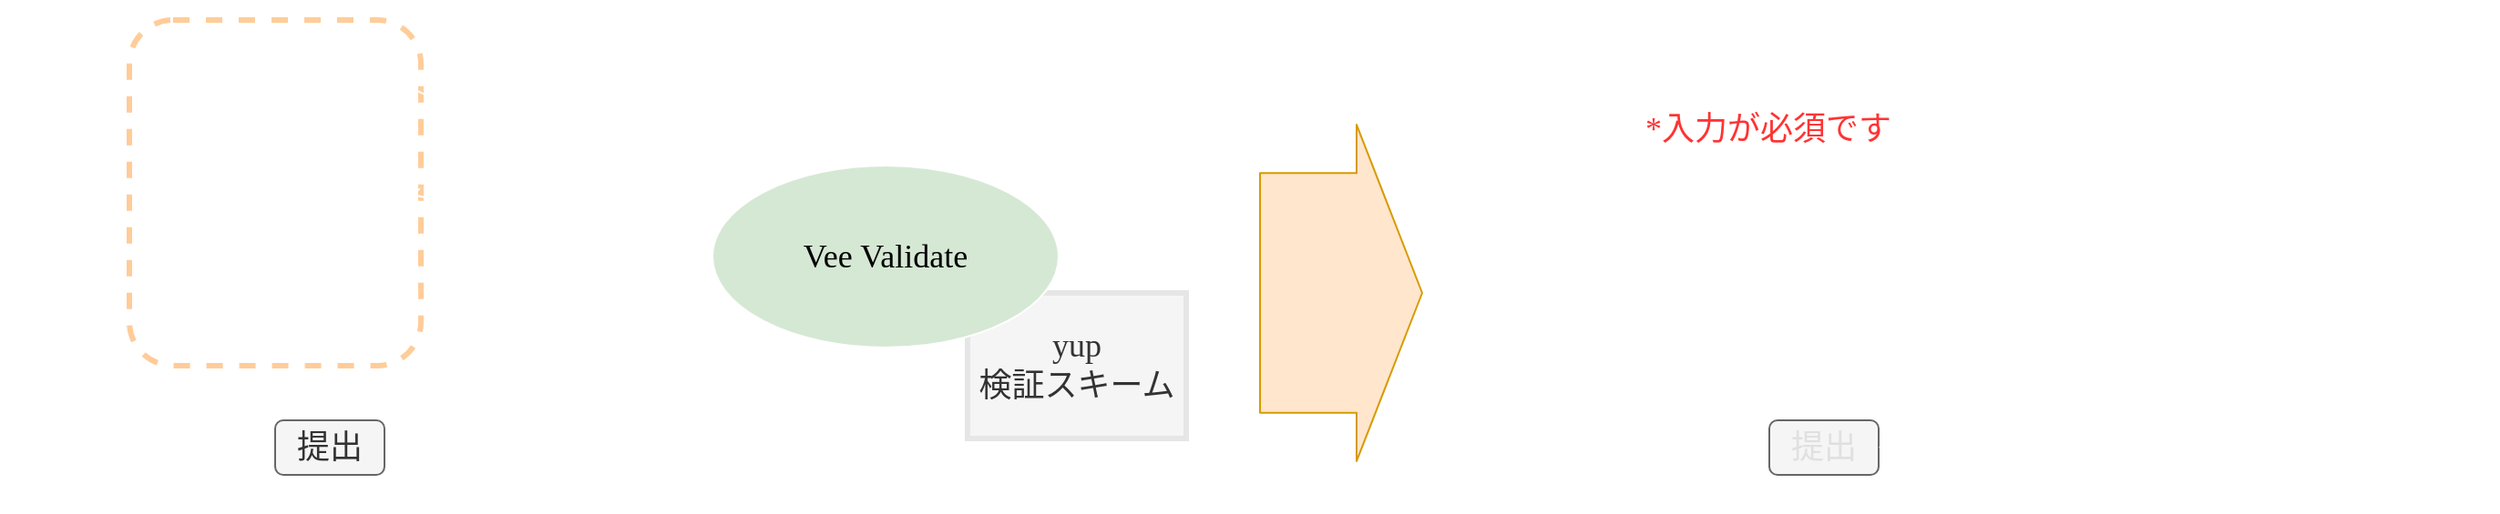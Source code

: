 <mxfile>
    <diagram id="XG1jiC4Kkd6LNDLryj3X" name="ページ1">
        <mxGraphModel dx="1003" dy="514" grid="1" gridSize="10" guides="1" tooltips="1" connect="1" arrows="1" fold="1" page="1" pageScale="1" pageWidth="827" pageHeight="1169" math="0" shadow="0">
            <root>
                <mxCell id="0"/>
                <mxCell id="1" parent="0"/>
                <mxCell id="2" value="" style="rounded=0;whiteSpace=wrap;html=1;fillColor=none;fontColor=#FFFFFF;strokeColor=#FFFFFF;" parent="1" vertex="1">
                    <mxGeometry x="40" y="30" width="240" height="280" as="geometry"/>
                </mxCell>
                <mxCell id="15" value="" style="rounded=1;whiteSpace=wrap;html=1;fontFamily=Noto Sans JP;fontSource=https%3A%2F%2Ffonts.googleapis.com%2Fcss%3Ffamily%3DNoto%2BSans%2BJP;fontSize=18;fillColor=none;dashed=1;strokeColor=#FFCC99;strokeWidth=3;" parent="1" vertex="1">
                    <mxGeometry x="110" y="40" width="160" height="190" as="geometry"/>
                </mxCell>
                <mxCell id="3" value="項目A" style="text;html=1;strokeColor=none;fillColor=none;align=left;verticalAlign=middle;whiteSpace=wrap;rounded=0;fontFamily=Noto Sans JP;fontSource=https%3A%2F%2Ffonts.googleapis.com%2Fcss%3Ffamily%3DNoto%2BSans%2BJP;fontSize=18;fontColor=#FFFFFF;" parent="1" vertex="1">
                    <mxGeometry x="50" y="60" width="60" height="30" as="geometry"/>
                </mxCell>
                <mxCell id="4" value="項目B" style="text;html=1;strokeColor=none;fillColor=none;align=left;verticalAlign=middle;whiteSpace=wrap;rounded=0;fontFamily=Noto Sans JP;fontSource=https%3A%2F%2Ffonts.googleapis.com%2Fcss%3Ffamily%3DNoto%2BSans%2BJP;fontSize=18;fontColor=#FFFFFF;" parent="1" vertex="1">
                    <mxGeometry x="50" y="120" width="60" height="30" as="geometry"/>
                </mxCell>
                <mxCell id="5" value="項目C" style="text;html=1;strokeColor=none;fillColor=none;align=left;verticalAlign=middle;whiteSpace=wrap;rounded=0;fontFamily=Noto Sans JP;fontSource=https%3A%2F%2Ffonts.googleapis.com%2Fcss%3Ffamily%3DNoto%2BSans%2BJP;fontSize=18;fontColor=#FFFFFF;" parent="1" vertex="1">
                    <mxGeometry x="50" y="180" width="60" height="30" as="geometry"/>
                </mxCell>
                <mxCell id="6" value="提出" style="rounded=1;whiteSpace=wrap;html=1;fontFamily=Noto Sans JP;fontSource=https%3A%2F%2Ffonts.googleapis.com%2Fcss%3Ffamily%3DNoto%2BSans%2BJP;fontSize=18;fillColor=#f5f5f5;strokeColor=#666666;fontColor=#333333;" parent="1" vertex="1">
                    <mxGeometry x="190" y="260" width="60" height="30" as="geometry"/>
                </mxCell>
                <mxCell id="7" value="&lt;span style=&quot;color: rgba(0 , 0 , 0 , 0) ; font-family: monospace ; font-size: 0px&quot;&gt;%3CmxGraphModel%3E%3Croot%3E%3CmxCell%20id%3D%220%22%2F%3E%3CmxCell%20id%3D%221%22%20parent%3D%220%22%2F%3E%3CmxCell%20id%3D%222%22%20value%3D%22%E9%A0%85%E7%9B%AEA%22%20style%3D%22text%3Bhtml%3D1%3BstrokeColor%3Dnone%3BfillColor%3Dnone%3Balign%3Dcenter%3BverticalAlign%3Dmiddle%3BwhiteSpace%3Dwrap%3Brounded%3D0%3BfontFamily%3DNoto%20Sans%20JP%3BfontSource%3Dhttps%253A%252F%252Ffonts.googleapis.com%252Fcss%253Ffamily%253DNoto%252BSans%252BJP%3BfontSize%3D18%3B%22%20vertex%3D%221%22%20parent%3D%221%22%3E%3CmxGeometry%20x%3D%2250%22%20y%3D%22100%22%20width%3D%2260%22%20height%3D%2230%22%20as%3D%22geometry%22%2F%3E%3C%2FmxCell%3E%3C%2Froot%3E%3C%2FmxGraphModel%3E&lt;/span&gt;" style="rounded=0;whiteSpace=wrap;html=1;fontFamily=Helvetica;fontSource=https%3A%2F%2Ffonts.googleapis.com%2Fcss%3Ffamily%3DNoto%2BSans%2BJP;fontSize=12;align=center;fillColor=none;fontColor=#FFFFFF;strokeColor=#FFFFFF;" parent="1" vertex="1">
                    <mxGeometry x="120" y="60" width="140" height="30" as="geometry"/>
                </mxCell>
                <mxCell id="8" value="&lt;font style=&quot;font-size: 18px&quot;&gt;yyyy&lt;font style=&quot;font-size: 18px&quot;&gt;yy&lt;/font&gt;&lt;font style=&quot;font-size: 18px&quot;&gt;y&lt;/font&gt;&lt;/font&gt;" style="rounded=0;whiteSpace=wrap;html=1;fontFamily=Helvetica;fontSource=https%3A%2F%2Ffonts.googleapis.com%2Fcss%3Ffamily%3DNoto%2BSans%2BJP;fontSize=12;align=center;fillColor=none;fontColor=#FFFFFF;strokeColor=#FFFFFF;" parent="1" vertex="1">
                    <mxGeometry x="120" y="120" width="140" height="30" as="geometry"/>
                </mxCell>
                <mxCell id="9" value="zzzzzzzz" style="rounded=0;whiteSpace=wrap;html=1;fontFamily=Helvetica;fontSource=https%3A%2F%2Ffonts.googleapis.com%2Fcss%3Ffamily%3DNoto%2BSans%2BJP;fontSize=12;align=center;fillColor=none;fontColor=#FFFFFF;strokeColor=#FFFFFF;" parent="1" vertex="1">
                    <mxGeometry x="120" y="180" width="140" height="30" as="geometry"/>
                </mxCell>
                <mxCell id="11" value="" style="endArrow=classic;html=1;fontFamily=Noto Sans JP;fontSource=https%3A%2F%2Ffonts.googleapis.com%2Fcss%3Ffamily%3DNoto%2BSans%2BJP;fontSize=18;entryX=1;entryY=0.5;entryDx=0;entryDy=0;exitX=0.004;exitY=0.391;exitDx=0;exitDy=0;exitPerimeter=0;strokeColor=#FFFFFF;" parent="1" source="10" target="7" edge="1">
                    <mxGeometry width="50" height="50" relative="1" as="geometry">
                        <mxPoint x="310" y="150" as="sourcePoint"/>
                        <mxPoint x="360" y="100" as="targetPoint"/>
                    </mxGeometry>
                </mxCell>
                <mxCell id="12" value="" style="endArrow=classic;html=1;fontFamily=Noto Sans JP;fontSource=https%3A%2F%2Ffonts.googleapis.com%2Fcss%3Ffamily%3DNoto%2BSans%2BJP;fontSize=18;entryX=1;entryY=0.5;entryDx=0;entryDy=0;exitX=0;exitY=0.5;exitDx=0;exitDy=0;strokeColor=#FFFFFF;" parent="1" source="10" target="8" edge="1">
                    <mxGeometry width="50" height="50" relative="1" as="geometry">
                        <mxPoint x="410" y="170" as="sourcePoint"/>
                        <mxPoint x="270" y="85" as="targetPoint"/>
                    </mxGeometry>
                </mxCell>
                <mxCell id="13" value="" style="endArrow=classic;html=1;fontFamily=Noto Sans JP;fontSource=https%3A%2F%2Ffonts.googleapis.com%2Fcss%3Ffamily%3DNoto%2BSans%2BJP;fontSize=18;entryX=1;entryY=0.5;entryDx=0;entryDy=0;strokeColor=#FFFFFF;" parent="1" source="10" target="9" edge="1">
                    <mxGeometry width="50" height="50" relative="1" as="geometry">
                        <mxPoint x="410" y="190" as="sourcePoint"/>
                        <mxPoint x="270" y="145" as="targetPoint"/>
                    </mxGeometry>
                </mxCell>
                <mxCell id="14" value="①各フィールドの監視" style="text;html=1;strokeColor=none;fillColor=none;align=left;verticalAlign=middle;whiteSpace=wrap;rounded=0;fontFamily=Noto Sans JP;fontSource=https%3A%2F%2Ffonts.googleapis.com%2Fcss%3Ffamily%3DNoto%2BSans%2BJP;fontSize=18;fontColor=#FFFFFF;" parent="1" vertex="1">
                    <mxGeometry x="308" y="60" width="210" height="50" as="geometry"/>
                </mxCell>
                <mxCell id="16" value="" style="endArrow=classic;html=1;fontFamily=Noto Sans JP;fontSource=https%3A%2F%2Ffonts.googleapis.com%2Fcss%3Ffamily%3DNoto%2BSans%2BJP;fontSize=18;entryX=1.011;entryY=0.91;entryDx=0;entryDy=0;entryPerimeter=0;strokeColor=#FFFFFF;" parent="1" source="10" target="15" edge="1">
                    <mxGeometry width="50" height="50" relative="1" as="geometry">
                        <mxPoint x="260" y="220" as="sourcePoint"/>
                        <mxPoint x="310" y="170" as="targetPoint"/>
                    </mxGeometry>
                </mxCell>
                <mxCell id="17" value="②フォーム全体の監視" style="text;html=1;strokeColor=none;fillColor=none;align=left;verticalAlign=middle;whiteSpace=wrap;rounded=0;fontFamily=Noto Sans JP;fontSource=https%3A%2F%2Ffonts.googleapis.com%2Fcss%3Ffamily%3DNoto%2BSans%2BJP;fontSize=18;fontColor=#FFFFFF;" parent="1" vertex="1">
                    <mxGeometry x="308" y="220" width="210" height="50" as="geometry"/>
                </mxCell>
                <mxCell id="18" value="" style="rounded=0;whiteSpace=wrap;html=1;fillColor=none;fontColor=#FFFFFF;strokeColor=#FFFFFF;" parent="1" vertex="1">
                    <mxGeometry x="860" y="30" width="240" height="280" as="geometry"/>
                </mxCell>
                <mxCell id="20" value="項目A" style="text;html=1;strokeColor=none;fillColor=none;align=center;verticalAlign=middle;whiteSpace=wrap;rounded=0;fontFamily=Noto Sans JP;fontSource=https%3A%2F%2Ffonts.googleapis.com%2Fcss%3Ffamily%3DNoto%2BSans%2BJP;fontSize=18;fontColor=#FFFFFF;" parent="1" vertex="1">
                    <mxGeometry x="870" y="60" width="60" height="30" as="geometry"/>
                </mxCell>
                <mxCell id="21" value="項目B" style="text;html=1;strokeColor=none;fillColor=none;align=center;verticalAlign=middle;whiteSpace=wrap;rounded=0;fontFamily=Noto Sans JP;fontSource=https%3A%2F%2Ffonts.googleapis.com%2Fcss%3Ffamily%3DNoto%2BSans%2BJP;fontSize=18;fontColor=#FFFFFF;" parent="1" vertex="1">
                    <mxGeometry x="870" y="120" width="60" height="30" as="geometry"/>
                </mxCell>
                <mxCell id="22" value="項目C" style="text;html=1;strokeColor=none;fillColor=none;align=center;verticalAlign=middle;whiteSpace=wrap;rounded=0;fontFamily=Noto Sans JP;fontSource=https%3A%2F%2Ffonts.googleapis.com%2Fcss%3Ffamily%3DNoto%2BSans%2BJP;fontSize=18;fontColor=#FFFFFF;" parent="1" vertex="1">
                    <mxGeometry x="870" y="180" width="60" height="30" as="geometry"/>
                </mxCell>
                <mxCell id="23" value="提出" style="rounded=1;whiteSpace=wrap;html=1;fontFamily=Noto Sans JP;fontSource=https%3A%2F%2Ffonts.googleapis.com%2Fcss%3Ffamily%3DNoto%2BSans%2BJP;fontSize=18;fillColor=#f5f5f5;strokeColor=#666666;fontColor=#333333;textOpacity=10;" parent="1" vertex="1">
                    <mxGeometry x="1010" y="260" width="60" height="30" as="geometry"/>
                </mxCell>
                <mxCell id="24" value="&lt;span style=&quot;color: rgba(0 , 0 , 0 , 0) ; font-family: monospace ; font-size: 0px&quot;&gt;%3CmxGraphModel%3E%3Croot%3E%3CmxCell%20id%3D%220%22%2F%3E%3CmxCell%20id%3D%221%22%20parent%3D%220%22%2F%3E%3CmxCell%20id%3D%222%22%20value%3D%22%E9%A0%85%E7%9B%AEA%22%20style%3D%22text%3Bhtml%3D1%3BstrokeColor%3Dnone%3BfillColor%3Dnone%3Balign%3Dcenter%3BverticalAlign%3Dmiddle%3BwhiteSpace%3Dwrap%3Brounded%3D0%3BfontFamily%3DNoto%20Sans%20JP%3BfontSource%3Dhttps%253A%252F%252Ffonts.googleapis.com%252Fcss%253Ffamily%253DNoto%252BSans%252BJP%3BfontSize%3D18%3B%22%20vertex%3D%221%22%20parent%3D%221%22%3E%3CmxGeometry%20x%3D%2250%22%20y%3D%22100%22%20width%3D%2260%22%20height%3D%2230%22%20as%3D%22geometry%22%2F%3E%3C%2FmxCell%3E%3C%2Froot%3E%3C%2FmxGraphModel%3E&lt;/span&gt;" style="rounded=0;whiteSpace=wrap;html=1;fontFamily=Helvetica;fontSource=https%3A%2F%2Ffonts.googleapis.com%2Fcss%3Ffamily%3DNoto%2BSans%2BJP;fontSize=12;align=center;fillColor=none;fontColor=#FFFFFF;strokeColor=#FFFFFF;" parent="1" vertex="1">
                    <mxGeometry x="940" y="60" width="140" height="30" as="geometry"/>
                </mxCell>
                <mxCell id="25" value="&lt;font style=&quot;font-size: 18px&quot;&gt;yyyy&lt;font style=&quot;font-size: 18px&quot;&gt;yy&lt;/font&gt;&lt;font style=&quot;font-size: 18px&quot;&gt;y&lt;/font&gt;&lt;/font&gt;" style="rounded=0;whiteSpace=wrap;html=1;fontFamily=Helvetica;fontSource=https%3A%2F%2Ffonts.googleapis.com%2Fcss%3Ffamily%3DNoto%2BSans%2BJP;fontSize=12;align=center;fillColor=none;fontColor=#FFFFFF;strokeColor=#FFFFFF;" parent="1" vertex="1">
                    <mxGeometry x="940" y="120" width="140" height="30" as="geometry"/>
                </mxCell>
                <mxCell id="26" value="zzzzzzzz" style="rounded=0;whiteSpace=wrap;html=1;fontFamily=Helvetica;fontSource=https%3A%2F%2Ffonts.googleapis.com%2Fcss%3Ffamily%3DNoto%2BSans%2BJP;fontSize=12;align=center;fillColor=none;fontColor=#FFFFFF;strokeColor=#FFFFFF;" parent="1" vertex="1">
                    <mxGeometry x="940" y="180" width="140" height="30" as="geometry"/>
                </mxCell>
                <mxCell id="27" value="*入力が必須です" style="text;html=1;strokeColor=none;fillColor=none;align=left;verticalAlign=middle;whiteSpace=wrap;rounded=0;fontFamily=Noto Sans JP;fontSource=https%3A%2F%2Ffonts.googleapis.com%2Fcss%3Ffamily%3DNoto%2BSans%2BJP;fontSize=18;fontColor=#FF3333;" parent="1" vertex="1">
                    <mxGeometry x="940" y="90" width="140" height="20" as="geometry"/>
                </mxCell>
                <mxCell id="28" value="①検証失敗メッセージの表示" style="text;html=1;strokeColor=none;fillColor=none;align=left;verticalAlign=middle;whiteSpace=wrap;rounded=0;fontFamily=Noto Sans JP;fontSource=https%3A%2F%2Ffonts.googleapis.com%2Fcss%3Ffamily%3DNoto%2BSans%2BJP;fontSize=18;fontColor=#FFFFFF;" parent="1" vertex="1">
                    <mxGeometry x="1170" y="40" width="240" height="50" as="geometry"/>
                </mxCell>
                <mxCell id="31" style="edgeStyle=none;html=1;exitX=0;exitY=0.5;exitDx=0;exitDy=0;entryX=1;entryY=0.5;entryDx=0;entryDy=0;fontFamily=Noto Sans JP;fontSource=https%3A%2F%2Ffonts.googleapis.com%2Fcss%3Ffamily%3DNoto%2BSans%2BJP;fontSize=18;fontColor=default;strokeColor=#FFFFFF;" parent="1" source="29" target="23" edge="1">
                    <mxGeometry relative="1" as="geometry"/>
                </mxCell>
                <mxCell id="29" value="②提出ボタンを非表示に" style="text;html=1;strokeColor=none;fillColor=none;align=left;verticalAlign=middle;whiteSpace=wrap;rounded=0;fontFamily=Noto Sans JP;fontSource=https%3A%2F%2Ffonts.googleapis.com%2Fcss%3Ffamily%3DNoto%2BSans%2BJP;fontSize=18;fontColor=#FFFFFF;" parent="1" vertex="1">
                    <mxGeometry x="1170" y="220" width="240" height="50" as="geometry"/>
                </mxCell>
                <mxCell id="30" value="" style="endArrow=classic;html=1;fontFamily=Noto Sans JP;fontSource=https%3A%2F%2Ffonts.googleapis.com%2Fcss%3Ffamily%3DNoto%2BSans%2BJP;fontSize=18;fontColor=default;exitX=0;exitY=0.5;exitDx=0;exitDy=0;entryX=1;entryY=0.5;entryDx=0;entryDy=0;strokeColor=#FFFFFF;" parent="1" source="28" target="27" edge="1">
                    <mxGeometry width="50" height="50" relative="1" as="geometry">
                        <mxPoint x="1160" y="180" as="sourcePoint"/>
                        <mxPoint x="1210" y="130" as="targetPoint"/>
                    </mxGeometry>
                </mxCell>
                <mxCell id="32" value="" style="shape=flexArrow;endArrow=classic;html=1;fontFamily=Noto Sans JP;fontSource=https%3A%2F%2Ffonts.googleapis.com%2Fcss%3Ffamily%3DNoto%2BSans%2BJP;fontSize=18;fontColor=#FF3333;width=131.667;endSize=11.667;endWidth=52.222;fillColor=#ffe6cc;strokeColor=#d79b00;" parent="1" edge="1">
                    <mxGeometry width="50" height="50" relative="1" as="geometry">
                        <mxPoint x="730" y="190" as="sourcePoint"/>
                        <mxPoint x="820" y="190" as="targetPoint"/>
                    </mxGeometry>
                </mxCell>
                <mxCell id="33" value="yup&lt;br&gt;検証スキーム" style="rounded=0;whiteSpace=wrap;html=1;fontFamily=Noto Sans JP;fontSource=https%3A%2F%2Ffonts.googleapis.com%2Fcss%3Ffamily%3DNoto%2BSans%2BJP;fontSize=18;strokeWidth=3;fillColor=#f5f5f5;fontColor=#333333;strokeColor=#E6E6E6;" parent="1" vertex="1">
                    <mxGeometry x="570" y="190" width="120" height="80" as="geometry"/>
                </mxCell>
                <mxCell id="10" value="Vee Validate" style="ellipse;whiteSpace=wrap;html=1;fontFamily=Noto Sans JP;fontSource=https%3A%2F%2Ffonts.googleapis.com%2Fcss%3Ffamily%3DNoto%2BSans%2BJP;fontSize=18;fillColor=#d5e8d4;strokeColor=#FFFFFF;" parent="1" vertex="1">
                    <mxGeometry x="430" y="120" width="190" height="100" as="geometry"/>
                </mxCell>
            </root>
        </mxGraphModel>
    </diagram>
</mxfile>
